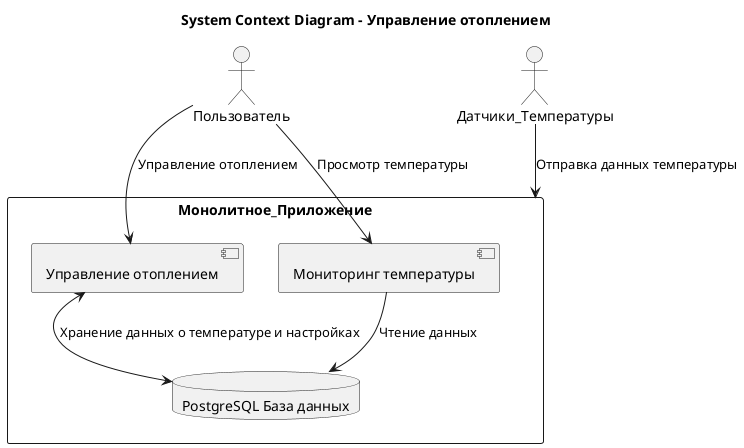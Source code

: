 @startuml
!define RECTANGLE "rect"
!define SYSTEM "system"

title System Context Diagram - Управление отоплением

actor Пользователь as User
rectangle Монолитное_Приложение as Application {
  [Управление отоплением] as HeatingControl
  [Мониторинг температуры] as TempMonitoring
  database "PostgreSQL База данных" as DB
}

actor Датчики_Температуры as Sensors

User --> TempMonitoring : Просмотр температуры
User --> HeatingControl : Управление отоплением


Sensors --> Application : Отправка данных температуры

HeatingControl <--> DB : Хранение данных о температуре и настройках
TempMonitoring --> DB : Чтение данных

@enduml